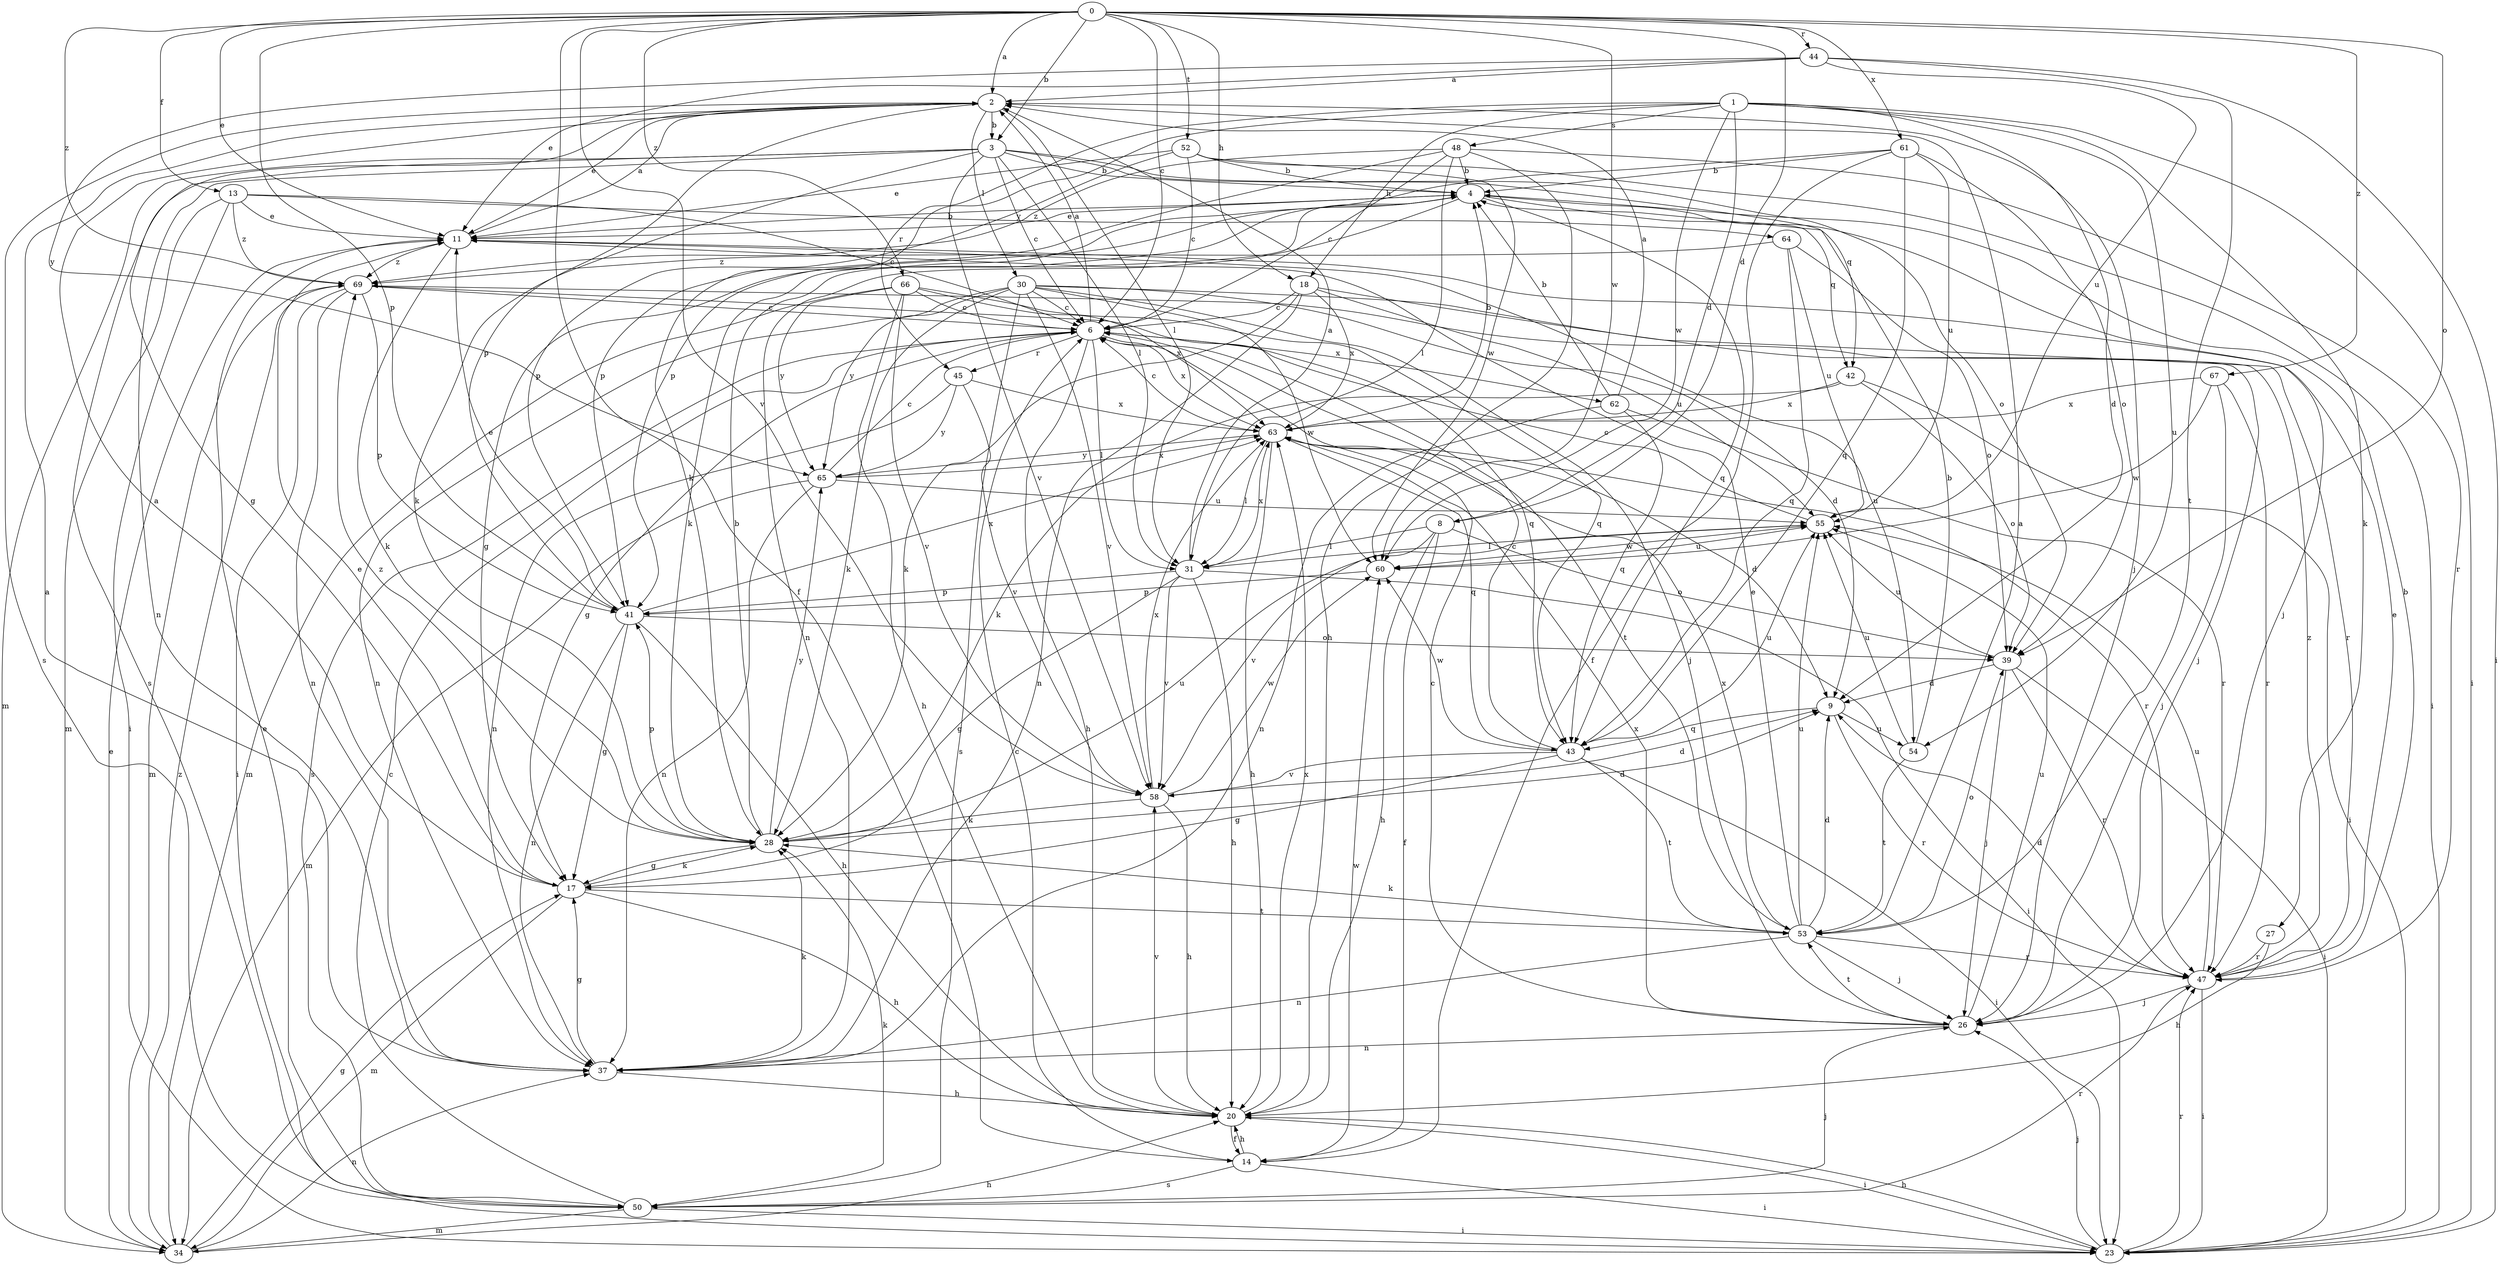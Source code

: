 strict digraph  {
0;
1;
2;
3;
4;
6;
8;
9;
11;
13;
14;
17;
18;
20;
23;
26;
27;
28;
30;
31;
34;
37;
39;
41;
42;
43;
44;
45;
47;
48;
50;
52;
53;
54;
55;
58;
60;
61;
62;
63;
64;
65;
66;
67;
69;
0 -> 2  [label=a];
0 -> 3  [label=b];
0 -> 6  [label=c];
0 -> 8  [label=d];
0 -> 11  [label=e];
0 -> 13  [label=f];
0 -> 14  [label=f];
0 -> 18  [label=h];
0 -> 39  [label=o];
0 -> 41  [label=p];
0 -> 44  [label=r];
0 -> 52  [label=t];
0 -> 58  [label=v];
0 -> 60  [label=w];
0 -> 61  [label=x];
0 -> 66  [label=z];
0 -> 67  [label=z];
0 -> 69  [label=z];
1 -> 8  [label=d];
1 -> 9  [label=d];
1 -> 18  [label=h];
1 -> 23  [label=i];
1 -> 27  [label=k];
1 -> 28  [label=k];
1 -> 45  [label=r];
1 -> 48  [label=s];
1 -> 54  [label=u];
1 -> 60  [label=w];
2 -> 3  [label=b];
2 -> 11  [label=e];
2 -> 17  [label=g];
2 -> 26  [label=j];
2 -> 30  [label=l];
2 -> 31  [label=l];
2 -> 41  [label=p];
2 -> 50  [label=s];
3 -> 4  [label=b];
3 -> 6  [label=c];
3 -> 28  [label=k];
3 -> 31  [label=l];
3 -> 34  [label=m];
3 -> 37  [label=n];
3 -> 39  [label=o];
3 -> 42  [label=q];
3 -> 50  [label=s];
3 -> 58  [label=v];
4 -> 11  [label=e];
4 -> 17  [label=g];
4 -> 26  [label=j];
4 -> 28  [label=k];
4 -> 37  [label=n];
4 -> 42  [label=q];
4 -> 43  [label=q];
6 -> 2  [label=a];
6 -> 17  [label=g];
6 -> 20  [label=h];
6 -> 31  [label=l];
6 -> 45  [label=r];
6 -> 50  [label=s];
6 -> 53  [label=t];
6 -> 62  [label=x];
6 -> 63  [label=x];
8 -> 14  [label=f];
8 -> 20  [label=h];
8 -> 31  [label=l];
8 -> 39  [label=o];
8 -> 58  [label=v];
9 -> 43  [label=q];
9 -> 47  [label=r];
9 -> 54  [label=u];
11 -> 2  [label=a];
11 -> 4  [label=b];
11 -> 28  [label=k];
11 -> 54  [label=u];
11 -> 69  [label=z];
13 -> 6  [label=c];
13 -> 11  [label=e];
13 -> 23  [label=i];
13 -> 34  [label=m];
13 -> 64  [label=y];
13 -> 69  [label=z];
14 -> 6  [label=c];
14 -> 20  [label=h];
14 -> 23  [label=i];
14 -> 50  [label=s];
14 -> 60  [label=w];
17 -> 2  [label=a];
17 -> 11  [label=e];
17 -> 20  [label=h];
17 -> 28  [label=k];
17 -> 34  [label=m];
17 -> 53  [label=t];
18 -> 6  [label=c];
18 -> 26  [label=j];
18 -> 28  [label=k];
18 -> 37  [label=n];
18 -> 55  [label=u];
18 -> 63  [label=x];
20 -> 14  [label=f];
20 -> 23  [label=i];
20 -> 58  [label=v];
20 -> 63  [label=x];
23 -> 20  [label=h];
23 -> 26  [label=j];
23 -> 47  [label=r];
26 -> 6  [label=c];
26 -> 37  [label=n];
26 -> 53  [label=t];
26 -> 55  [label=u];
26 -> 63  [label=x];
27 -> 20  [label=h];
27 -> 47  [label=r];
28 -> 4  [label=b];
28 -> 9  [label=d];
28 -> 17  [label=g];
28 -> 41  [label=p];
28 -> 55  [label=u];
28 -> 65  [label=y];
28 -> 69  [label=z];
30 -> 6  [label=c];
30 -> 9  [label=d];
30 -> 26  [label=j];
30 -> 28  [label=k];
30 -> 37  [label=n];
30 -> 47  [label=r];
30 -> 50  [label=s];
30 -> 58  [label=v];
30 -> 60  [label=w];
30 -> 65  [label=y];
31 -> 2  [label=a];
31 -> 17  [label=g];
31 -> 20  [label=h];
31 -> 23  [label=i];
31 -> 41  [label=p];
31 -> 58  [label=v];
31 -> 63  [label=x];
34 -> 11  [label=e];
34 -> 17  [label=g];
34 -> 20  [label=h];
34 -> 37  [label=n];
34 -> 69  [label=z];
37 -> 2  [label=a];
37 -> 17  [label=g];
37 -> 20  [label=h];
37 -> 28  [label=k];
39 -> 9  [label=d];
39 -> 23  [label=i];
39 -> 26  [label=j];
39 -> 47  [label=r];
39 -> 55  [label=u];
41 -> 11  [label=e];
41 -> 17  [label=g];
41 -> 20  [label=h];
41 -> 37  [label=n];
41 -> 39  [label=o];
41 -> 63  [label=x];
42 -> 23  [label=i];
42 -> 28  [label=k];
42 -> 39  [label=o];
42 -> 63  [label=x];
43 -> 6  [label=c];
43 -> 17  [label=g];
43 -> 23  [label=i];
43 -> 53  [label=t];
43 -> 55  [label=u];
43 -> 58  [label=v];
43 -> 60  [label=w];
44 -> 2  [label=a];
44 -> 11  [label=e];
44 -> 23  [label=i];
44 -> 53  [label=t];
44 -> 55  [label=u];
44 -> 65  [label=y];
45 -> 37  [label=n];
45 -> 58  [label=v];
45 -> 63  [label=x];
45 -> 65  [label=y];
47 -> 4  [label=b];
47 -> 9  [label=d];
47 -> 11  [label=e];
47 -> 23  [label=i];
47 -> 26  [label=j];
47 -> 55  [label=u];
47 -> 69  [label=z];
48 -> 4  [label=b];
48 -> 6  [label=c];
48 -> 20  [label=h];
48 -> 31  [label=l];
48 -> 41  [label=p];
48 -> 47  [label=r];
48 -> 69  [label=z];
50 -> 6  [label=c];
50 -> 11  [label=e];
50 -> 23  [label=i];
50 -> 26  [label=j];
50 -> 28  [label=k];
50 -> 34  [label=m];
50 -> 47  [label=r];
52 -> 4  [label=b];
52 -> 6  [label=c];
52 -> 11  [label=e];
52 -> 23  [label=i];
52 -> 41  [label=p];
52 -> 60  [label=w];
53 -> 2  [label=a];
53 -> 9  [label=d];
53 -> 11  [label=e];
53 -> 26  [label=j];
53 -> 28  [label=k];
53 -> 37  [label=n];
53 -> 39  [label=o];
53 -> 47  [label=r];
53 -> 55  [label=u];
53 -> 63  [label=x];
54 -> 4  [label=b];
54 -> 53  [label=t];
54 -> 55  [label=u];
55 -> 6  [label=c];
55 -> 31  [label=l];
55 -> 60  [label=w];
58 -> 9  [label=d];
58 -> 20  [label=h];
58 -> 28  [label=k];
58 -> 60  [label=w];
58 -> 63  [label=x];
60 -> 41  [label=p];
60 -> 55  [label=u];
61 -> 4  [label=b];
61 -> 14  [label=f];
61 -> 39  [label=o];
61 -> 41  [label=p];
61 -> 43  [label=q];
61 -> 55  [label=u];
62 -> 2  [label=a];
62 -> 4  [label=b];
62 -> 37  [label=n];
62 -> 43  [label=q];
62 -> 47  [label=r];
63 -> 4  [label=b];
63 -> 6  [label=c];
63 -> 9  [label=d];
63 -> 20  [label=h];
63 -> 31  [label=l];
63 -> 43  [label=q];
63 -> 47  [label=r];
63 -> 65  [label=y];
64 -> 39  [label=o];
64 -> 43  [label=q];
64 -> 55  [label=u];
64 -> 69  [label=z];
65 -> 6  [label=c];
65 -> 34  [label=m];
65 -> 37  [label=n];
65 -> 55  [label=u];
65 -> 63  [label=x];
66 -> 6  [label=c];
66 -> 20  [label=h];
66 -> 34  [label=m];
66 -> 43  [label=q];
66 -> 58  [label=v];
66 -> 63  [label=x];
66 -> 65  [label=y];
67 -> 26  [label=j];
67 -> 47  [label=r];
67 -> 60  [label=w];
67 -> 63  [label=x];
69 -> 6  [label=c];
69 -> 23  [label=i];
69 -> 34  [label=m];
69 -> 37  [label=n];
69 -> 41  [label=p];
69 -> 43  [label=q];
}
